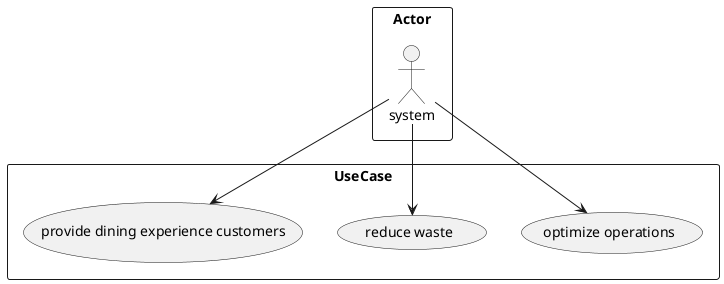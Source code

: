 @startuml
rectangle Actor{
actor system as c
}
rectangle UseCase{
usecase "optimize operations" as uc1
usecase "reduce waste" as uc2
usecase "provide dining experience customers" as uc3
}
c --> uc1
c --> uc2
c --> uc3
@enduml